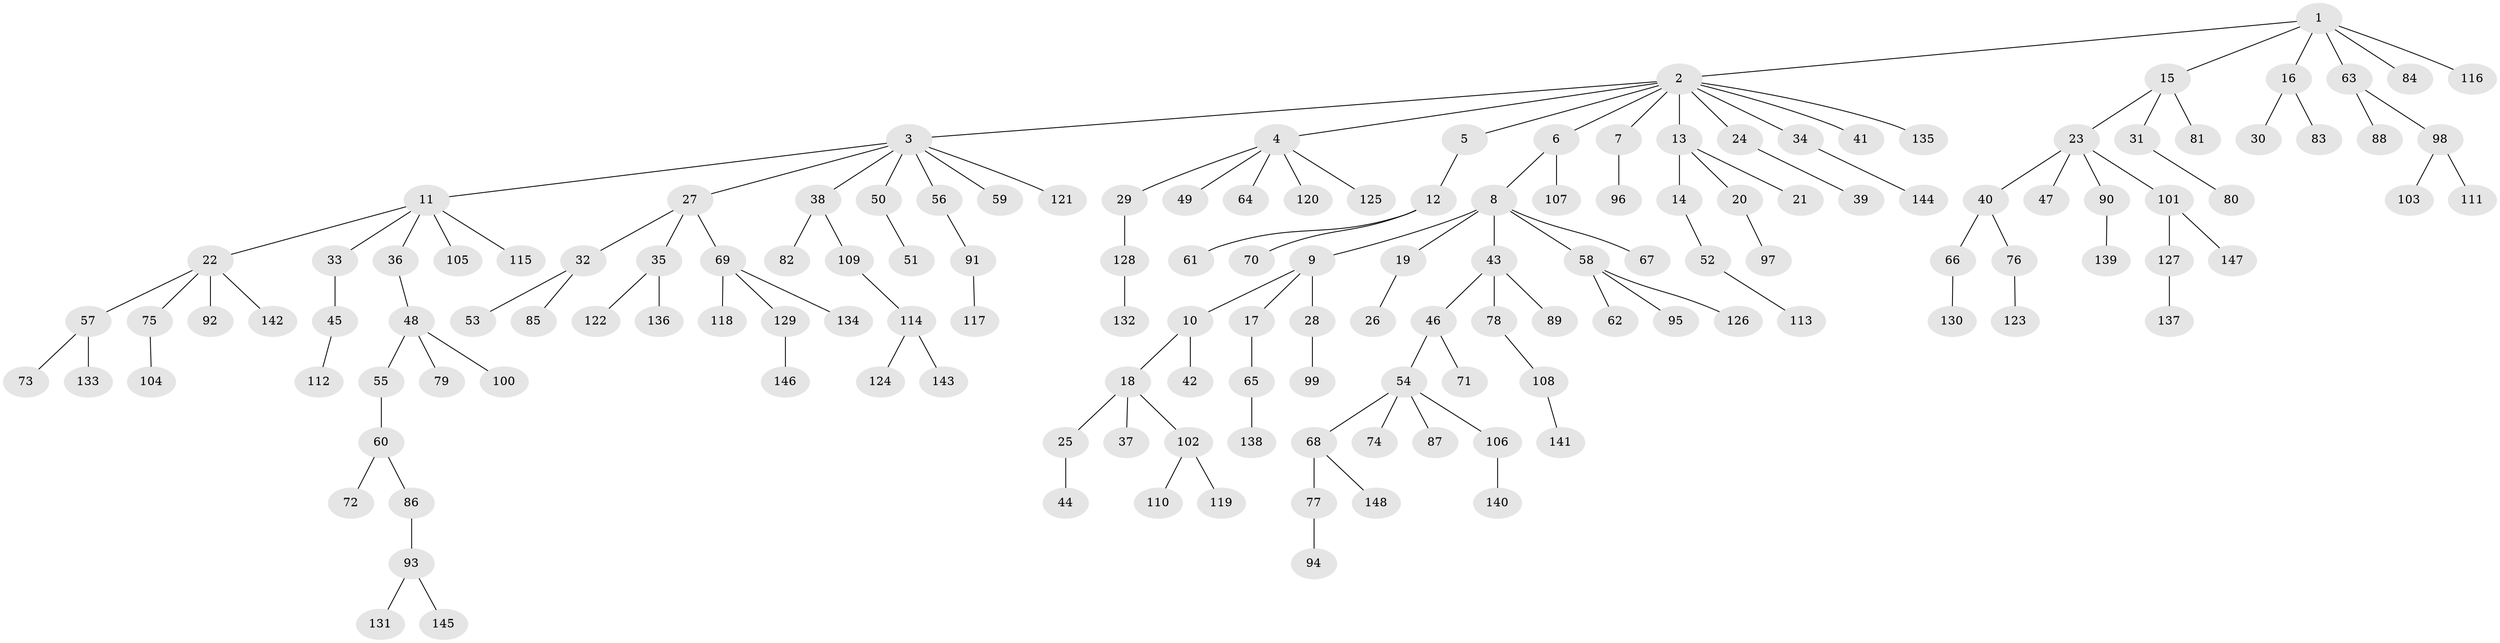 // coarse degree distribution, {1: 0.6893203883495146, 2: 0.1553398058252427, 5: 0.019417475728155338, 8: 0.019417475728155338, 9: 0.019417475728155338, 3: 0.06796116504854369, 4: 0.009708737864077669, 6: 0.009708737864077669, 26: 0.009708737864077669}
// Generated by graph-tools (version 1.1) at 2025/56/03/04/25 21:56:55]
// undirected, 148 vertices, 147 edges
graph export_dot {
graph [start="1"]
  node [color=gray90,style=filled];
  1;
  2;
  3;
  4;
  5;
  6;
  7;
  8;
  9;
  10;
  11;
  12;
  13;
  14;
  15;
  16;
  17;
  18;
  19;
  20;
  21;
  22;
  23;
  24;
  25;
  26;
  27;
  28;
  29;
  30;
  31;
  32;
  33;
  34;
  35;
  36;
  37;
  38;
  39;
  40;
  41;
  42;
  43;
  44;
  45;
  46;
  47;
  48;
  49;
  50;
  51;
  52;
  53;
  54;
  55;
  56;
  57;
  58;
  59;
  60;
  61;
  62;
  63;
  64;
  65;
  66;
  67;
  68;
  69;
  70;
  71;
  72;
  73;
  74;
  75;
  76;
  77;
  78;
  79;
  80;
  81;
  82;
  83;
  84;
  85;
  86;
  87;
  88;
  89;
  90;
  91;
  92;
  93;
  94;
  95;
  96;
  97;
  98;
  99;
  100;
  101;
  102;
  103;
  104;
  105;
  106;
  107;
  108;
  109;
  110;
  111;
  112;
  113;
  114;
  115;
  116;
  117;
  118;
  119;
  120;
  121;
  122;
  123;
  124;
  125;
  126;
  127;
  128;
  129;
  130;
  131;
  132;
  133;
  134;
  135;
  136;
  137;
  138;
  139;
  140;
  141;
  142;
  143;
  144;
  145;
  146;
  147;
  148;
  1 -- 2;
  1 -- 15;
  1 -- 16;
  1 -- 63;
  1 -- 84;
  1 -- 116;
  2 -- 3;
  2 -- 4;
  2 -- 5;
  2 -- 6;
  2 -- 7;
  2 -- 13;
  2 -- 24;
  2 -- 34;
  2 -- 41;
  2 -- 135;
  3 -- 11;
  3 -- 27;
  3 -- 38;
  3 -- 50;
  3 -- 56;
  3 -- 59;
  3 -- 121;
  4 -- 29;
  4 -- 49;
  4 -- 64;
  4 -- 120;
  4 -- 125;
  5 -- 12;
  6 -- 8;
  6 -- 107;
  7 -- 96;
  8 -- 9;
  8 -- 19;
  8 -- 43;
  8 -- 58;
  8 -- 67;
  9 -- 10;
  9 -- 17;
  9 -- 28;
  10 -- 18;
  10 -- 42;
  11 -- 22;
  11 -- 33;
  11 -- 36;
  11 -- 105;
  11 -- 115;
  12 -- 61;
  12 -- 70;
  13 -- 14;
  13 -- 20;
  13 -- 21;
  14 -- 52;
  15 -- 23;
  15 -- 31;
  15 -- 81;
  16 -- 30;
  16 -- 83;
  17 -- 65;
  18 -- 25;
  18 -- 37;
  18 -- 102;
  19 -- 26;
  20 -- 97;
  22 -- 57;
  22 -- 75;
  22 -- 92;
  22 -- 142;
  23 -- 40;
  23 -- 47;
  23 -- 90;
  23 -- 101;
  24 -- 39;
  25 -- 44;
  27 -- 32;
  27 -- 35;
  27 -- 69;
  28 -- 99;
  29 -- 128;
  31 -- 80;
  32 -- 53;
  32 -- 85;
  33 -- 45;
  34 -- 144;
  35 -- 122;
  35 -- 136;
  36 -- 48;
  38 -- 82;
  38 -- 109;
  40 -- 66;
  40 -- 76;
  43 -- 46;
  43 -- 78;
  43 -- 89;
  45 -- 112;
  46 -- 54;
  46 -- 71;
  48 -- 55;
  48 -- 79;
  48 -- 100;
  50 -- 51;
  52 -- 113;
  54 -- 68;
  54 -- 74;
  54 -- 87;
  54 -- 106;
  55 -- 60;
  56 -- 91;
  57 -- 73;
  57 -- 133;
  58 -- 62;
  58 -- 95;
  58 -- 126;
  60 -- 72;
  60 -- 86;
  63 -- 88;
  63 -- 98;
  65 -- 138;
  66 -- 130;
  68 -- 77;
  68 -- 148;
  69 -- 118;
  69 -- 129;
  69 -- 134;
  75 -- 104;
  76 -- 123;
  77 -- 94;
  78 -- 108;
  86 -- 93;
  90 -- 139;
  91 -- 117;
  93 -- 131;
  93 -- 145;
  98 -- 103;
  98 -- 111;
  101 -- 127;
  101 -- 147;
  102 -- 110;
  102 -- 119;
  106 -- 140;
  108 -- 141;
  109 -- 114;
  114 -- 124;
  114 -- 143;
  127 -- 137;
  128 -- 132;
  129 -- 146;
}
